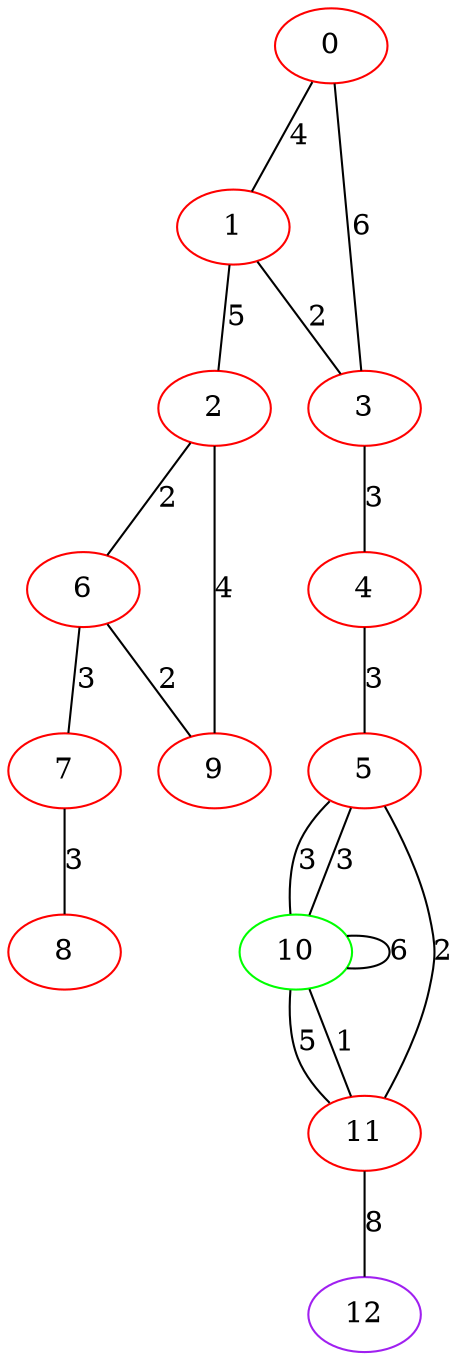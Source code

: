 graph "" {
0 [color=red, weight=1];
1 [color=red, weight=1];
2 [color=red, weight=1];
3 [color=red, weight=1];
4 [color=red, weight=1];
5 [color=red, weight=1];
6 [color=red, weight=1];
7 [color=red, weight=1];
8 [color=red, weight=1];
9 [color=red, weight=1];
10 [color=green, weight=2];
11 [color=red, weight=1];
12 [color=purple, weight=4];
0 -- 1  [key=0, label=4];
0 -- 3  [key=0, label=6];
1 -- 2  [key=0, label=5];
1 -- 3  [key=0, label=2];
2 -- 9  [key=0, label=4];
2 -- 6  [key=0, label=2];
3 -- 4  [key=0, label=3];
4 -- 5  [key=0, label=3];
5 -- 10  [key=0, label=3];
5 -- 10  [key=1, label=3];
5 -- 11  [key=0, label=2];
6 -- 9  [key=0, label=2];
6 -- 7  [key=0, label=3];
7 -- 8  [key=0, label=3];
10 -- 10  [key=0, label=6];
10 -- 11  [key=0, label=5];
10 -- 11  [key=1, label=1];
11 -- 12  [key=0, label=8];
}
